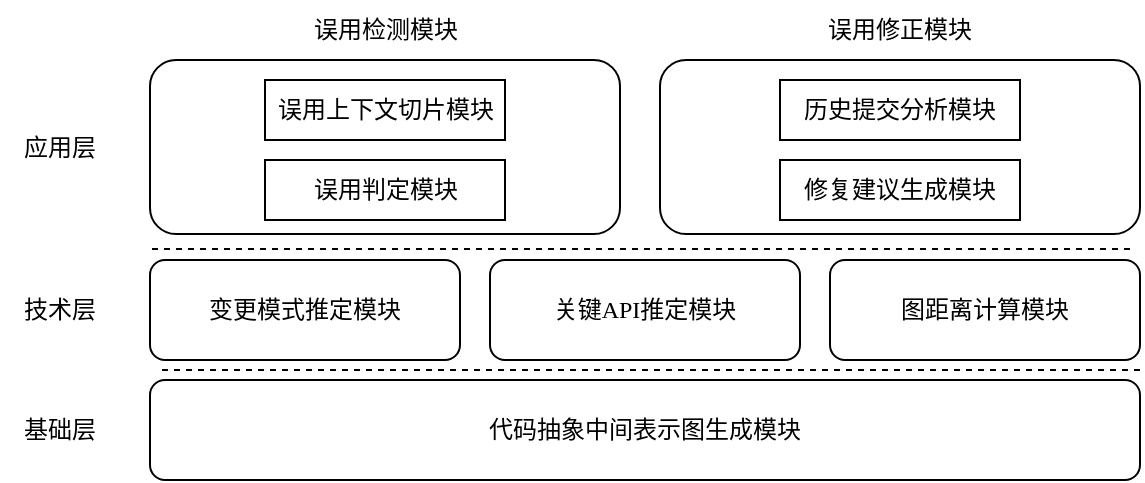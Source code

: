 <mxfile version="24.3.1" type="github">
  <diagram name="第 1 页" id="8a-9v8xuM8Dy89i8Rbkq">
    <mxGraphModel dx="1103" dy="605" grid="1" gridSize="10" guides="1" tooltips="1" connect="1" arrows="1" fold="1" page="1" pageScale="1" pageWidth="827" pageHeight="1169" math="0" shadow="0">
      <root>
        <mxCell id="0" />
        <mxCell id="1" parent="0" />
        <mxCell id="Y7iztjV5FLh4-UJOSg3i-16" value="" style="rounded=1;whiteSpace=wrap;html=1;fontFamily=宋体-简;" parent="1" vertex="1">
          <mxGeometry x="370" y="330" width="240" height="87" as="geometry" />
        </mxCell>
        <mxCell id="Y7iztjV5FLh4-UJOSg3i-15" value="" style="rounded=1;whiteSpace=wrap;html=1;fontFamily=宋体-简;" parent="1" vertex="1">
          <mxGeometry x="115" y="330" width="235" height="87" as="geometry" />
        </mxCell>
        <mxCell id="Y7iztjV5FLh4-UJOSg3i-8" value="历史提交分析模块" style="rounded=0;whiteSpace=wrap;html=1;fontFamily=宋体-简;" parent="1" vertex="1">
          <mxGeometry x="430" y="340" width="120" height="30" as="geometry" />
        </mxCell>
        <mxCell id="Y7iztjV5FLh4-UJOSg3i-11" value="修复建议生成模块" style="rounded=0;whiteSpace=wrap;html=1;fontFamily=宋体-简;" parent="1" vertex="1">
          <mxGeometry x="430" y="380" width="120" height="30" as="geometry" />
        </mxCell>
        <mxCell id="Y7iztjV5FLh4-UJOSg3i-14" value="误用上下文切片模块" style="rounded=0;whiteSpace=wrap;html=1;fontFamily=宋体-简;" parent="1" vertex="1">
          <mxGeometry x="172.5" y="340" width="120" height="30" as="geometry" />
        </mxCell>
        <mxCell id="Y7iztjV5FLh4-UJOSg3i-18" value="误用检测模块" style="text;html=1;align=center;verticalAlign=middle;whiteSpace=wrap;rounded=0;fontFamily=宋体-简;" parent="1" vertex="1">
          <mxGeometry x="192.5" y="300" width="80" height="30" as="geometry" />
        </mxCell>
        <mxCell id="Y7iztjV5FLh4-UJOSg3i-19" value="误用修正模块" style="text;html=1;align=center;verticalAlign=middle;whiteSpace=wrap;rounded=0;fontFamily=宋体-简;" parent="1" vertex="1">
          <mxGeometry x="450" y="300" width="80" height="30" as="geometry" />
        </mxCell>
        <mxCell id="IPG4iHUT1SF-epVdFXEr-2" value="代码抽象中间表示图生成模块" style="rounded=1;whiteSpace=wrap;html=1;fontFamily=宋体-简;" vertex="1" parent="1">
          <mxGeometry x="115" y="490" width="495" height="50" as="geometry" />
        </mxCell>
        <mxCell id="IPG4iHUT1SF-epVdFXEr-6" value="变更模式推定模块" style="rounded=1;whiteSpace=wrap;html=1;fontFamily=宋体-简;" vertex="1" parent="1">
          <mxGeometry x="115" y="430" width="155" height="50" as="geometry" />
        </mxCell>
        <mxCell id="IPG4iHUT1SF-epVdFXEr-7" value="关键API推定模块" style="rounded=1;whiteSpace=wrap;html=1;fontFamily=宋体-简;" vertex="1" parent="1">
          <mxGeometry x="285" y="430" width="155" height="50" as="geometry" />
        </mxCell>
        <mxCell id="IPG4iHUT1SF-epVdFXEr-8" value="图距离计算模块" style="rounded=1;whiteSpace=wrap;html=1;fontFamily=宋体-简;" vertex="1" parent="1">
          <mxGeometry x="455" y="430" width="155" height="50" as="geometry" />
        </mxCell>
        <mxCell id="IPG4iHUT1SF-epVdFXEr-9" value="" style="endArrow=none;dashed=1;html=1;rounded=0;fontFamily=宋体-简;" edge="1" parent="1">
          <mxGeometry width="50" height="50" relative="1" as="geometry">
            <mxPoint x="605" y="424.5" as="sourcePoint" />
            <mxPoint x="115" y="424.5" as="targetPoint" />
          </mxGeometry>
        </mxCell>
        <mxCell id="IPG4iHUT1SF-epVdFXEr-10" value="" style="endArrow=none;dashed=1;html=1;rounded=0;fontFamily=宋体-简;" edge="1" parent="1">
          <mxGeometry width="50" height="50" relative="1" as="geometry">
            <mxPoint x="610" y="485" as="sourcePoint" />
            <mxPoint x="120" y="485" as="targetPoint" />
          </mxGeometry>
        </mxCell>
        <mxCell id="IPG4iHUT1SF-epVdFXEr-11" value="基础层" style="text;html=1;align=center;verticalAlign=middle;whiteSpace=wrap;rounded=0;" vertex="1" parent="1">
          <mxGeometry x="40" y="500" width="60" height="30" as="geometry" />
        </mxCell>
        <mxCell id="IPG4iHUT1SF-epVdFXEr-12" value="技术层" style="text;html=1;align=center;verticalAlign=middle;whiteSpace=wrap;rounded=0;" vertex="1" parent="1">
          <mxGeometry x="40" y="440" width="60" height="30" as="geometry" />
        </mxCell>
        <mxCell id="IPG4iHUT1SF-epVdFXEr-13" value="应用层" style="text;html=1;align=center;verticalAlign=middle;whiteSpace=wrap;rounded=0;" vertex="1" parent="1">
          <mxGeometry x="40" y="358.5" width="60" height="30" as="geometry" />
        </mxCell>
        <mxCell id="IPG4iHUT1SF-epVdFXEr-14" value="误用判定模块" style="rounded=0;whiteSpace=wrap;html=1;fontFamily=宋体-简;" vertex="1" parent="1">
          <mxGeometry x="172.5" y="380" width="120" height="30" as="geometry" />
        </mxCell>
      </root>
    </mxGraphModel>
  </diagram>
</mxfile>
